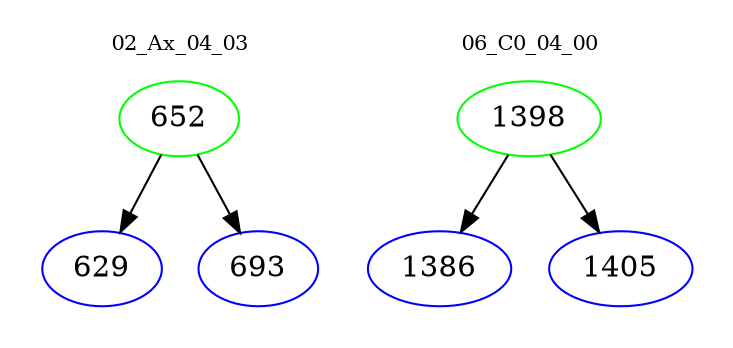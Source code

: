 digraph{
subgraph cluster_0 {
color = white
label = "02_Ax_04_03";
fontsize=10;
T0_652 [label="652", color="green"]
T0_652 -> T0_629 [color="black"]
T0_629 [label="629", color="blue"]
T0_652 -> T0_693 [color="black"]
T0_693 [label="693", color="blue"]
}
subgraph cluster_1 {
color = white
label = "06_C0_04_00";
fontsize=10;
T1_1398 [label="1398", color="green"]
T1_1398 -> T1_1386 [color="black"]
T1_1386 [label="1386", color="blue"]
T1_1398 -> T1_1405 [color="black"]
T1_1405 [label="1405", color="blue"]
}
}
